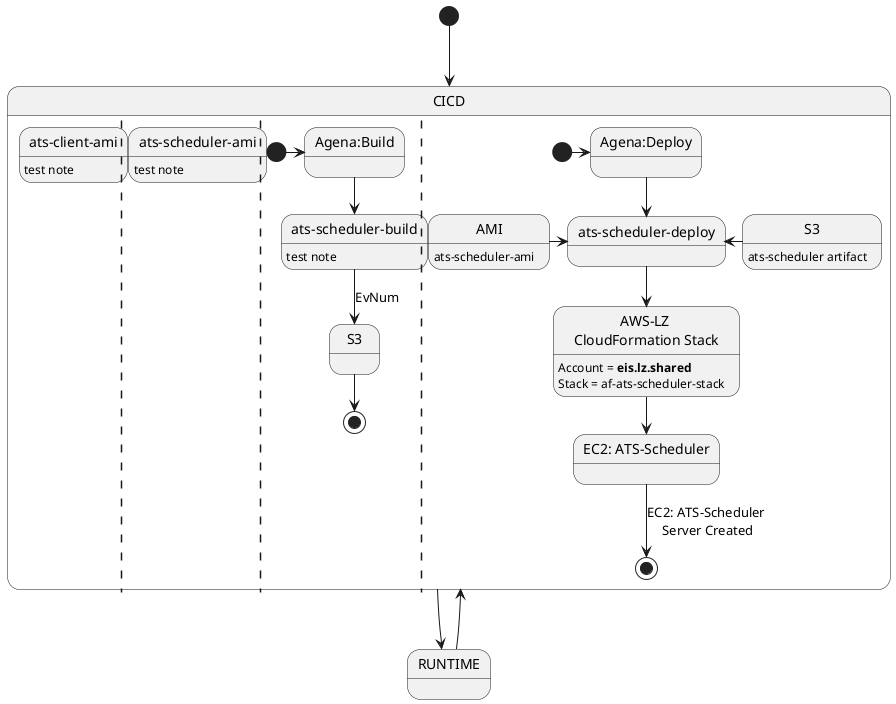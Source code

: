 @startuml
[*] --> CICD


  state CICD {

    state "ats-client-ami" as atsCliami {
        atsCliami: test note
    }


    ||

    state "ats-scheduler-ami" as atsSchami {
        atsSchami: test note
    }


    ' [*] -> Agena:BuildClientAMI
    ' Agena:BuildClientAMI --> atsSchBuild
    ' atsSchBuild --> S3: EvNum
    ' S3 --> [*]





    ||

    [*] -> Agena:Build
    Agena:Build --> atsSchBuild
    atsSchBuild --> S3: EvNum
    S3 --> [*]


    state "ats-scheduler-build" as atsSchBuild {
        atsSchBuild: test note
    }

    ||

    [*] -> Agena:Deploy
    Agena:Deploy--> atsSchDeploy
    ataSchAmi2 -right-> atsSchDeploy
    deployAmi -left-> atsSchDeploy
    atsSchDeploy --> atsSchStack
    atsSchStack --> ec2AtsSchServer
    ec2AtsSchServer --> [*] : EC2: ATS-Scheduler\n Server Created

    state "ats-scheduler-deploy" as atsSchDeploy
    state "S3" as deployAmi {
        deployAmi: ats-scheduler artifact
    }
    state "AMI" as ataSchAmi2 {
        ataSchAmi2 : ats-scheduler-ami
    }
    state "AWS-LZ \nCloudFormation Stack" as atsSchStack {
        atsSchStack : Account = <b>eis.lz.shared</b>
        atsSchStack : Stack = af-ats-scheduler-stack
    }

    state "EC2: ATS-Scheduler" as ec2AtsSchServer

    ' ||

    ' [*] -> ScrollLockOff
    ' ScrollLockOff --> ScrollLockOn : EvCapsLockPressed
    ' ScrollLockOn --> ScrollLockOff : EvCapsLockPressed
}



state RUNTIME


CICD --> RUNTIME
RUNTIME --> CICD



@enduml